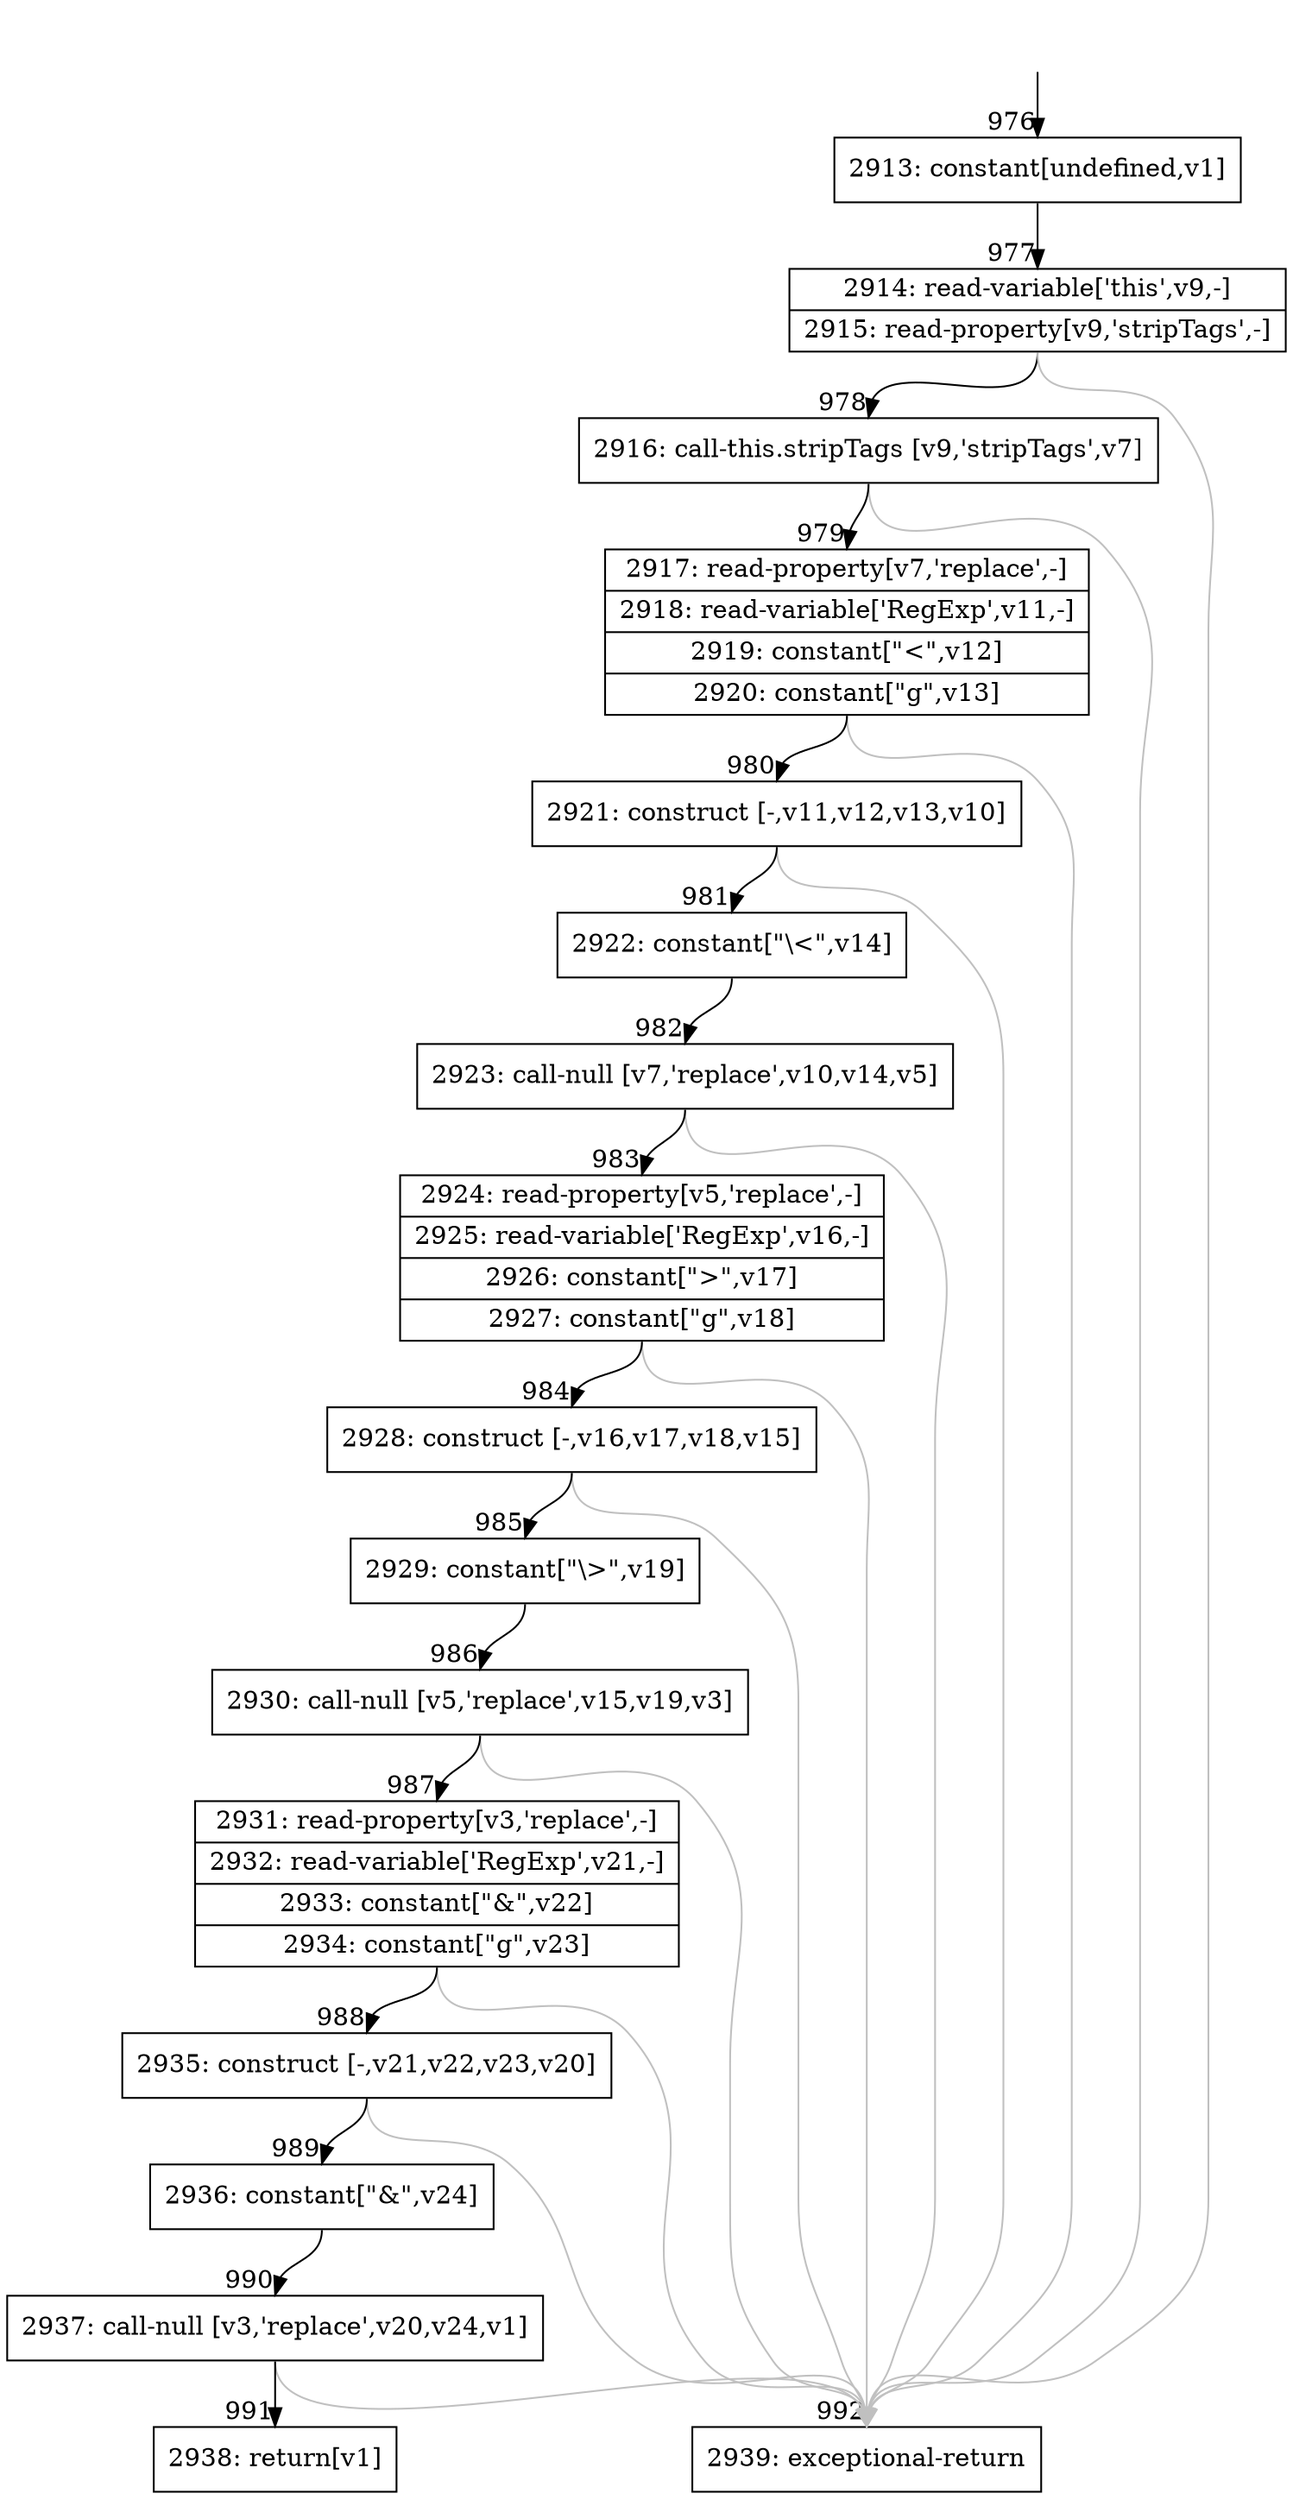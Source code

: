 digraph {
rankdir="TD"
BB_entry84[shape=none,label=""];
BB_entry84 -> BB976 [tailport=s, headport=n, headlabel="    976"]
BB976 [shape=record label="{2913: constant[undefined,v1]}" ] 
BB976 -> BB977 [tailport=s, headport=n, headlabel="      977"]
BB977 [shape=record label="{2914: read-variable['this',v9,-]|2915: read-property[v9,'stripTags',-]}" ] 
BB977 -> BB978 [tailport=s, headport=n, headlabel="      978"]
BB977 -> BB992 [tailport=s, headport=n, color=gray, headlabel="      992"]
BB978 [shape=record label="{2916: call-this.stripTags [v9,'stripTags',v7]}" ] 
BB978 -> BB979 [tailport=s, headport=n, headlabel="      979"]
BB978 -> BB992 [tailport=s, headport=n, color=gray]
BB979 [shape=record label="{2917: read-property[v7,'replace',-]|2918: read-variable['RegExp',v11,-]|2919: constant[\"&lt;\",v12]|2920: constant[\"g\",v13]}" ] 
BB979 -> BB980 [tailport=s, headport=n, headlabel="      980"]
BB979 -> BB992 [tailport=s, headport=n, color=gray]
BB980 [shape=record label="{2921: construct [-,v11,v12,v13,v10]}" ] 
BB980 -> BB981 [tailport=s, headport=n, headlabel="      981"]
BB980 -> BB992 [tailport=s, headport=n, color=gray]
BB981 [shape=record label="{2922: constant[\"\\\<\",v14]}" ] 
BB981 -> BB982 [tailport=s, headport=n, headlabel="      982"]
BB982 [shape=record label="{2923: call-null [v7,'replace',v10,v14,v5]}" ] 
BB982 -> BB983 [tailport=s, headport=n, headlabel="      983"]
BB982 -> BB992 [tailport=s, headport=n, color=gray]
BB983 [shape=record label="{2924: read-property[v5,'replace',-]|2925: read-variable['RegExp',v16,-]|2926: constant[\"&gt;\",v17]|2927: constant[\"g\",v18]}" ] 
BB983 -> BB984 [tailport=s, headport=n, headlabel="      984"]
BB983 -> BB992 [tailport=s, headport=n, color=gray]
BB984 [shape=record label="{2928: construct [-,v16,v17,v18,v15]}" ] 
BB984 -> BB985 [tailport=s, headport=n, headlabel="      985"]
BB984 -> BB992 [tailport=s, headport=n, color=gray]
BB985 [shape=record label="{2929: constant[\"\\\>\",v19]}" ] 
BB985 -> BB986 [tailport=s, headport=n, headlabel="      986"]
BB986 [shape=record label="{2930: call-null [v5,'replace',v15,v19,v3]}" ] 
BB986 -> BB987 [tailport=s, headport=n, headlabel="      987"]
BB986 -> BB992 [tailport=s, headport=n, color=gray]
BB987 [shape=record label="{2931: read-property[v3,'replace',-]|2932: read-variable['RegExp',v21,-]|2933: constant[\"&amp;\",v22]|2934: constant[\"g\",v23]}" ] 
BB987 -> BB988 [tailport=s, headport=n, headlabel="      988"]
BB987 -> BB992 [tailport=s, headport=n, color=gray]
BB988 [shape=record label="{2935: construct [-,v21,v22,v23,v20]}" ] 
BB988 -> BB989 [tailport=s, headport=n, headlabel="      989"]
BB988 -> BB992 [tailport=s, headport=n, color=gray]
BB989 [shape=record label="{2936: constant[\"&\",v24]}" ] 
BB989 -> BB990 [tailport=s, headport=n, headlabel="      990"]
BB990 [shape=record label="{2937: call-null [v3,'replace',v20,v24,v1]}" ] 
BB990 -> BB991 [tailport=s, headport=n, headlabel="      991"]
BB990 -> BB992 [tailport=s, headport=n, color=gray]
BB991 [shape=record label="{2938: return[v1]}" ] 
BB992 [shape=record label="{2939: exceptional-return}" ] 
//#$~ 648
}
